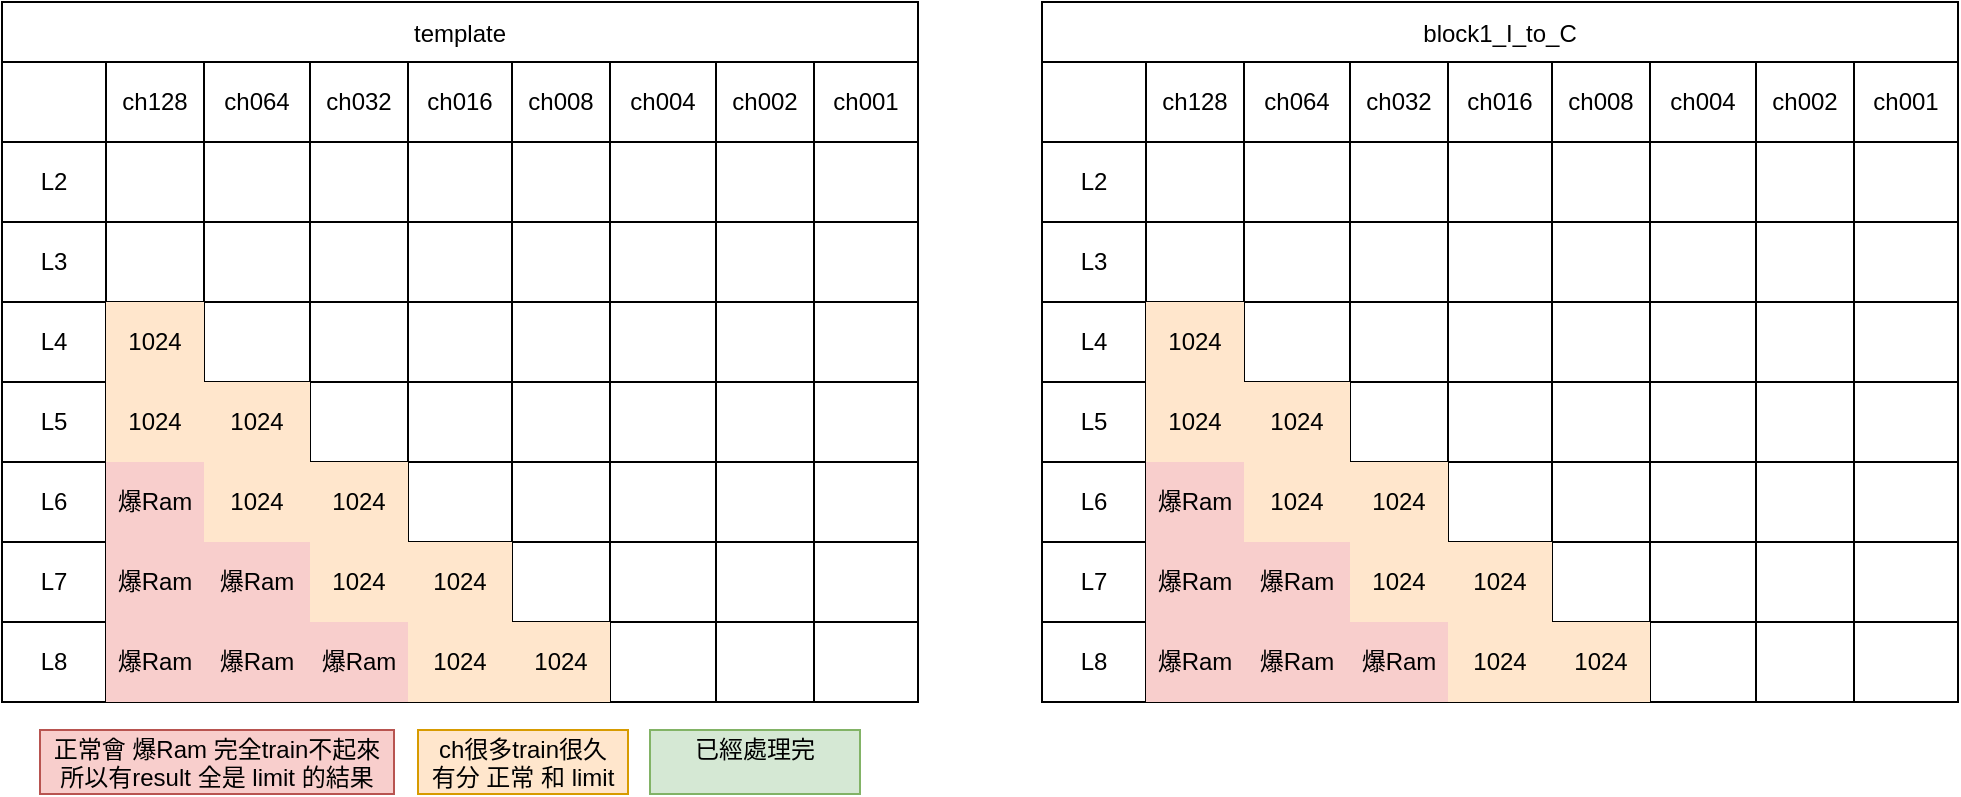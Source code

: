 <mxfile version="15.4.0" type="device"><diagram id="ttBpg_D0avTCSgQZl4tI" name="第1頁"><mxGraphModel dx="2385" dy="-515" grid="0" gridSize="10" guides="1" tooltips="1" connect="1" arrows="1" fold="1" page="0" pageScale="1" pageWidth="827" pageHeight="1169" math="0" shadow="0"><root><mxCell id="0"/><mxCell id="1" parent="0"/><mxCell id="OAovmVBBaamAYLVzAYCJ-203" value="template" style="swimlane;fontStyle=0;childLayout=stackLayout;horizontal=1;startSize=30;horizontalStack=0;resizeParent=1;resizeParentMax=0;resizeLast=0;collapsible=1;marginBottom=0;" parent="1" vertex="1"><mxGeometry x="-810" y="1406" width="458" height="350" as="geometry"/></mxCell><mxCell id="OAovmVBBaamAYLVzAYCJ-204" value="" style="shape=table;startSize=0;container=1;collapsible=0;childLayout=tableLayout;" parent="OAovmVBBaamAYLVzAYCJ-203" vertex="1"><mxGeometry y="30" width="458" height="320" as="geometry"/></mxCell><mxCell id="OAovmVBBaamAYLVzAYCJ-205" value="" style="shape=partialRectangle;collapsible=0;dropTarget=0;pointerEvents=0;fillColor=none;top=0;left=0;bottom=0;right=0;points=[[0,0.5],[1,0.5]];portConstraint=eastwest;" parent="OAovmVBBaamAYLVzAYCJ-204" vertex="1"><mxGeometry width="458" height="40" as="geometry"/></mxCell><mxCell id="OAovmVBBaamAYLVzAYCJ-206" value="" style="shape=partialRectangle;html=1;whiteSpace=wrap;connectable=0;overflow=hidden;fillColor=none;top=0;left=0;bottom=0;right=0;pointerEvents=1;" parent="OAovmVBBaamAYLVzAYCJ-205" vertex="1"><mxGeometry width="52" height="40" as="geometry"><mxRectangle width="52" height="40" as="alternateBounds"/></mxGeometry></mxCell><mxCell id="OAovmVBBaamAYLVzAYCJ-207" value="ch128" style="shape=partialRectangle;html=1;whiteSpace=wrap;connectable=0;overflow=hidden;fillColor=none;top=0;left=0;bottom=0;right=0;pointerEvents=1;" parent="OAovmVBBaamAYLVzAYCJ-205" vertex="1"><mxGeometry x="52" width="49" height="40" as="geometry"><mxRectangle width="49" height="40" as="alternateBounds"/></mxGeometry></mxCell><mxCell id="OAovmVBBaamAYLVzAYCJ-208" value="&lt;span&gt;ch064&lt;/span&gt;" style="shape=partialRectangle;html=1;whiteSpace=wrap;connectable=0;overflow=hidden;fillColor=none;top=0;left=0;bottom=0;right=0;pointerEvents=1;" parent="OAovmVBBaamAYLVzAYCJ-205" vertex="1"><mxGeometry x="101" width="53" height="40" as="geometry"><mxRectangle width="53" height="40" as="alternateBounds"/></mxGeometry></mxCell><mxCell id="OAovmVBBaamAYLVzAYCJ-209" value="ch032" style="shape=partialRectangle;html=1;whiteSpace=wrap;connectable=0;overflow=hidden;fillColor=none;top=0;left=0;bottom=0;right=0;pointerEvents=1;" parent="OAovmVBBaamAYLVzAYCJ-205" vertex="1"><mxGeometry x="154" width="49" height="40" as="geometry"><mxRectangle width="49" height="40" as="alternateBounds"/></mxGeometry></mxCell><mxCell id="OAovmVBBaamAYLVzAYCJ-210" value="&lt;span&gt;ch016&lt;/span&gt;" style="shape=partialRectangle;html=1;whiteSpace=wrap;connectable=0;overflow=hidden;fillColor=none;top=0;left=0;bottom=0;right=0;pointerEvents=1;" parent="OAovmVBBaamAYLVzAYCJ-205" vertex="1"><mxGeometry x="203" width="52" height="40" as="geometry"><mxRectangle width="52" height="40" as="alternateBounds"/></mxGeometry></mxCell><mxCell id="OAovmVBBaamAYLVzAYCJ-211" value="&lt;span&gt;ch008&lt;/span&gt;" style="shape=partialRectangle;html=1;whiteSpace=wrap;connectable=0;overflow=hidden;fillColor=none;top=0;left=0;bottom=0;right=0;pointerEvents=1;" parent="OAovmVBBaamAYLVzAYCJ-205" vertex="1"><mxGeometry x="255" width="49" height="40" as="geometry"><mxRectangle width="49" height="40" as="alternateBounds"/></mxGeometry></mxCell><mxCell id="OAovmVBBaamAYLVzAYCJ-212" value="&lt;span&gt;ch004&lt;/span&gt;" style="shape=partialRectangle;html=1;whiteSpace=wrap;connectable=0;overflow=hidden;fillColor=none;top=0;left=0;bottom=0;right=0;pointerEvents=1;" parent="OAovmVBBaamAYLVzAYCJ-205" vertex="1"><mxGeometry x="304" width="53" height="40" as="geometry"><mxRectangle width="53" height="40" as="alternateBounds"/></mxGeometry></mxCell><mxCell id="OAovmVBBaamAYLVzAYCJ-213" value="&lt;span&gt;ch002&lt;/span&gt;" style="shape=partialRectangle;html=1;whiteSpace=wrap;connectable=0;overflow=hidden;fillColor=none;top=0;left=0;bottom=0;right=0;pointerEvents=1;" parent="OAovmVBBaamAYLVzAYCJ-205" vertex="1"><mxGeometry x="357" width="49" height="40" as="geometry"><mxRectangle width="49" height="40" as="alternateBounds"/></mxGeometry></mxCell><mxCell id="OAovmVBBaamAYLVzAYCJ-214" value="&lt;span&gt;ch001&lt;/span&gt;" style="shape=partialRectangle;html=1;whiteSpace=wrap;connectable=0;overflow=hidden;fillColor=none;top=0;left=0;bottom=0;right=0;pointerEvents=1;" parent="OAovmVBBaamAYLVzAYCJ-205" vertex="1"><mxGeometry x="406" width="52" height="40" as="geometry"><mxRectangle width="52" height="40" as="alternateBounds"/></mxGeometry></mxCell><mxCell id="SGtg_2sEhVn08qvNn9ks-85" style="shape=partialRectangle;collapsible=0;dropTarget=0;pointerEvents=0;fillColor=none;top=0;left=0;bottom=0;right=0;points=[[0,0.5],[1,0.5]];portConstraint=eastwest;" vertex="1" parent="OAovmVBBaamAYLVzAYCJ-204"><mxGeometry y="40" width="458" height="40" as="geometry"/></mxCell><mxCell id="SGtg_2sEhVn08qvNn9ks-86" value="L2" style="shape=partialRectangle;html=1;whiteSpace=wrap;connectable=0;overflow=hidden;fillColor=none;top=0;left=0;bottom=0;right=0;pointerEvents=1;" vertex="1" parent="SGtg_2sEhVn08qvNn9ks-85"><mxGeometry width="52" height="40" as="geometry"><mxRectangle width="52" height="40" as="alternateBounds"/></mxGeometry></mxCell><mxCell id="SGtg_2sEhVn08qvNn9ks-87" style="shape=partialRectangle;html=1;whiteSpace=wrap;connectable=0;overflow=hidden;fillColor=none;top=0;left=0;bottom=0;right=0;pointerEvents=1;" vertex="1" parent="SGtg_2sEhVn08qvNn9ks-85"><mxGeometry x="52" width="49" height="40" as="geometry"><mxRectangle width="49" height="40" as="alternateBounds"/></mxGeometry></mxCell><mxCell id="SGtg_2sEhVn08qvNn9ks-88" style="shape=partialRectangle;html=1;whiteSpace=wrap;connectable=0;overflow=hidden;fillColor=none;top=0;left=0;bottom=0;right=0;pointerEvents=1;" vertex="1" parent="SGtg_2sEhVn08qvNn9ks-85"><mxGeometry x="101" width="53" height="40" as="geometry"><mxRectangle width="53" height="40" as="alternateBounds"/></mxGeometry></mxCell><mxCell id="SGtg_2sEhVn08qvNn9ks-89" style="shape=partialRectangle;html=1;whiteSpace=wrap;connectable=0;overflow=hidden;fillColor=none;top=0;left=0;bottom=0;right=0;pointerEvents=1;" vertex="1" parent="SGtg_2sEhVn08qvNn9ks-85"><mxGeometry x="154" width="49" height="40" as="geometry"><mxRectangle width="49" height="40" as="alternateBounds"/></mxGeometry></mxCell><mxCell id="SGtg_2sEhVn08qvNn9ks-90" style="shape=partialRectangle;html=1;whiteSpace=wrap;connectable=0;overflow=hidden;fillColor=none;top=0;left=0;bottom=0;right=0;pointerEvents=1;" vertex="1" parent="SGtg_2sEhVn08qvNn9ks-85"><mxGeometry x="203" width="52" height="40" as="geometry"><mxRectangle width="52" height="40" as="alternateBounds"/></mxGeometry></mxCell><mxCell id="SGtg_2sEhVn08qvNn9ks-91" style="shape=partialRectangle;html=1;whiteSpace=wrap;connectable=0;overflow=hidden;fillColor=none;top=0;left=0;bottom=0;right=0;pointerEvents=1;" vertex="1" parent="SGtg_2sEhVn08qvNn9ks-85"><mxGeometry x="255" width="49" height="40" as="geometry"><mxRectangle width="49" height="40" as="alternateBounds"/></mxGeometry></mxCell><mxCell id="SGtg_2sEhVn08qvNn9ks-92" style="shape=partialRectangle;html=1;whiteSpace=wrap;connectable=0;overflow=hidden;fillColor=none;top=0;left=0;bottom=0;right=0;pointerEvents=1;" vertex="1" parent="SGtg_2sEhVn08qvNn9ks-85"><mxGeometry x="304" width="53" height="40" as="geometry"><mxRectangle width="53" height="40" as="alternateBounds"/></mxGeometry></mxCell><mxCell id="SGtg_2sEhVn08qvNn9ks-93" style="shape=partialRectangle;html=1;whiteSpace=wrap;connectable=0;overflow=hidden;fillColor=none;top=0;left=0;bottom=0;right=0;pointerEvents=1;" vertex="1" parent="SGtg_2sEhVn08qvNn9ks-85"><mxGeometry x="357" width="49" height="40" as="geometry"><mxRectangle width="49" height="40" as="alternateBounds"/></mxGeometry></mxCell><mxCell id="SGtg_2sEhVn08qvNn9ks-94" style="shape=partialRectangle;html=1;whiteSpace=wrap;connectable=0;overflow=hidden;fillColor=none;top=0;left=0;bottom=0;right=0;pointerEvents=1;" vertex="1" parent="SGtg_2sEhVn08qvNn9ks-85"><mxGeometry x="406" width="52" height="40" as="geometry"><mxRectangle width="52" height="40" as="alternateBounds"/></mxGeometry></mxCell><mxCell id="OAovmVBBaamAYLVzAYCJ-215" value="" style="shape=partialRectangle;collapsible=0;dropTarget=0;pointerEvents=0;fillColor=none;top=0;left=0;bottom=0;right=0;points=[[0,0.5],[1,0.5]];portConstraint=eastwest;" parent="OAovmVBBaamAYLVzAYCJ-204" vertex="1"><mxGeometry y="80" width="458" height="40" as="geometry"/></mxCell><mxCell id="OAovmVBBaamAYLVzAYCJ-216" value="&lt;span style=&quot;background-color: rgb(255 , 255 , 255)&quot;&gt;L3&lt;/span&gt;" style="shape=partialRectangle;html=1;whiteSpace=wrap;connectable=0;overflow=hidden;fillColor=none;top=0;left=0;bottom=0;right=0;pointerEvents=1;" parent="OAovmVBBaamAYLVzAYCJ-215" vertex="1"><mxGeometry width="52" height="40" as="geometry"><mxRectangle width="52" height="40" as="alternateBounds"/></mxGeometry></mxCell><mxCell id="OAovmVBBaamAYLVzAYCJ-217" value="" style="shape=partialRectangle;html=1;whiteSpace=wrap;connectable=0;overflow=hidden;fillColor=none;top=0;left=0;bottom=0;right=0;pointerEvents=1;" parent="OAovmVBBaamAYLVzAYCJ-215" vertex="1"><mxGeometry x="52" width="49" height="40" as="geometry"><mxRectangle width="49" height="40" as="alternateBounds"/></mxGeometry></mxCell><mxCell id="OAovmVBBaamAYLVzAYCJ-218" value="" style="shape=partialRectangle;html=1;whiteSpace=wrap;connectable=0;overflow=hidden;fillColor=none;top=0;left=0;bottom=0;right=0;pointerEvents=1;" parent="OAovmVBBaamAYLVzAYCJ-215" vertex="1"><mxGeometry x="101" width="53" height="40" as="geometry"><mxRectangle width="53" height="40" as="alternateBounds"/></mxGeometry></mxCell><mxCell id="OAovmVBBaamAYLVzAYCJ-219" value="" style="shape=partialRectangle;html=1;whiteSpace=wrap;connectable=0;overflow=hidden;fillColor=none;top=0;left=0;bottom=0;right=0;pointerEvents=1;" parent="OAovmVBBaamAYLVzAYCJ-215" vertex="1"><mxGeometry x="154" width="49" height="40" as="geometry"><mxRectangle width="49" height="40" as="alternateBounds"/></mxGeometry></mxCell><mxCell id="OAovmVBBaamAYLVzAYCJ-220" value="" style="shape=partialRectangle;html=1;whiteSpace=wrap;connectable=0;overflow=hidden;fillColor=none;top=0;left=0;bottom=0;right=0;pointerEvents=1;" parent="OAovmVBBaamAYLVzAYCJ-215" vertex="1"><mxGeometry x="203" width="52" height="40" as="geometry"><mxRectangle width="52" height="40" as="alternateBounds"/></mxGeometry></mxCell><mxCell id="OAovmVBBaamAYLVzAYCJ-221" value="" style="shape=partialRectangle;html=1;whiteSpace=wrap;connectable=0;overflow=hidden;fillColor=none;top=0;left=0;bottom=0;right=0;pointerEvents=1;" parent="OAovmVBBaamAYLVzAYCJ-215" vertex="1"><mxGeometry x="255" width="49" height="40" as="geometry"><mxRectangle width="49" height="40" as="alternateBounds"/></mxGeometry></mxCell><mxCell id="OAovmVBBaamAYLVzAYCJ-222" value="" style="shape=partialRectangle;html=1;whiteSpace=wrap;connectable=0;overflow=hidden;fillColor=none;top=0;left=0;bottom=0;right=0;pointerEvents=1;" parent="OAovmVBBaamAYLVzAYCJ-215" vertex="1"><mxGeometry x="304" width="53" height="40" as="geometry"><mxRectangle width="53" height="40" as="alternateBounds"/></mxGeometry></mxCell><mxCell id="OAovmVBBaamAYLVzAYCJ-223" value="" style="shape=partialRectangle;html=1;whiteSpace=wrap;connectable=0;overflow=hidden;fillColor=none;top=0;left=0;bottom=0;right=0;pointerEvents=1;" parent="OAovmVBBaamAYLVzAYCJ-215" vertex="1"><mxGeometry x="357" width="49" height="40" as="geometry"><mxRectangle width="49" height="40" as="alternateBounds"/></mxGeometry></mxCell><mxCell id="OAovmVBBaamAYLVzAYCJ-224" value="" style="shape=partialRectangle;html=1;whiteSpace=wrap;connectable=0;overflow=hidden;fillColor=none;top=0;left=0;bottom=0;right=0;pointerEvents=1;" parent="OAovmVBBaamAYLVzAYCJ-215" vertex="1"><mxGeometry x="406" width="52" height="40" as="geometry"><mxRectangle width="52" height="40" as="alternateBounds"/></mxGeometry></mxCell><mxCell id="OAovmVBBaamAYLVzAYCJ-225" value="" style="shape=partialRectangle;collapsible=0;dropTarget=0;pointerEvents=0;fillColor=none;top=0;left=0;bottom=0;right=0;points=[[0,0.5],[1,0.5]];portConstraint=eastwest;" parent="OAovmVBBaamAYLVzAYCJ-204" vertex="1"><mxGeometry y="120" width="458" height="40" as="geometry"/></mxCell><mxCell id="OAovmVBBaamAYLVzAYCJ-226" value="&lt;span style=&quot;background-color: rgb(255 , 255 , 255)&quot;&gt;L4&lt;/span&gt;" style="shape=partialRectangle;html=1;whiteSpace=wrap;connectable=0;overflow=hidden;fillColor=none;top=0;left=0;bottom=0;right=0;pointerEvents=1;" parent="OAovmVBBaamAYLVzAYCJ-225" vertex="1"><mxGeometry width="52" height="40" as="geometry"><mxRectangle width="52" height="40" as="alternateBounds"/></mxGeometry></mxCell><mxCell id="OAovmVBBaamAYLVzAYCJ-227" value="&lt;span&gt;1024&lt;/span&gt;" style="shape=partialRectangle;html=1;whiteSpace=wrap;connectable=0;overflow=hidden;fillColor=#ffe6cc;top=0;left=0;bottom=0;right=0;pointerEvents=1;strokeColor=#d79b00;" parent="OAovmVBBaamAYLVzAYCJ-225" vertex="1"><mxGeometry x="52" width="49" height="40" as="geometry"><mxRectangle width="49" height="40" as="alternateBounds"/></mxGeometry></mxCell><mxCell id="OAovmVBBaamAYLVzAYCJ-228" value="" style="shape=partialRectangle;html=1;whiteSpace=wrap;connectable=0;overflow=hidden;top=0;left=0;bottom=0;right=0;pointerEvents=1;fillColor=none;" parent="OAovmVBBaamAYLVzAYCJ-225" vertex="1"><mxGeometry x="101" width="53" height="40" as="geometry"><mxRectangle width="53" height="40" as="alternateBounds"/></mxGeometry></mxCell><mxCell id="OAovmVBBaamAYLVzAYCJ-229" value="" style="shape=partialRectangle;html=1;whiteSpace=wrap;connectable=0;overflow=hidden;fillColor=none;top=0;left=0;bottom=0;right=0;pointerEvents=1;" parent="OAovmVBBaamAYLVzAYCJ-225" vertex="1"><mxGeometry x="154" width="49" height="40" as="geometry"><mxRectangle width="49" height="40" as="alternateBounds"/></mxGeometry></mxCell><mxCell id="OAovmVBBaamAYLVzAYCJ-230" value="" style="shape=partialRectangle;html=1;whiteSpace=wrap;connectable=0;overflow=hidden;fillColor=none;top=0;left=0;bottom=0;right=0;pointerEvents=1;" parent="OAovmVBBaamAYLVzAYCJ-225" vertex="1"><mxGeometry x="203" width="52" height="40" as="geometry"><mxRectangle width="52" height="40" as="alternateBounds"/></mxGeometry></mxCell><mxCell id="OAovmVBBaamAYLVzAYCJ-231" value="" style="shape=partialRectangle;html=1;whiteSpace=wrap;connectable=0;overflow=hidden;fillColor=none;top=0;left=0;bottom=0;right=0;pointerEvents=1;" parent="OAovmVBBaamAYLVzAYCJ-225" vertex="1"><mxGeometry x="255" width="49" height="40" as="geometry"><mxRectangle width="49" height="40" as="alternateBounds"/></mxGeometry></mxCell><mxCell id="OAovmVBBaamAYLVzAYCJ-232" value="" style="shape=partialRectangle;html=1;whiteSpace=wrap;connectable=0;overflow=hidden;fillColor=none;top=0;left=0;bottom=0;right=0;pointerEvents=1;" parent="OAovmVBBaamAYLVzAYCJ-225" vertex="1"><mxGeometry x="304" width="53" height="40" as="geometry"><mxRectangle width="53" height="40" as="alternateBounds"/></mxGeometry></mxCell><mxCell id="OAovmVBBaamAYLVzAYCJ-233" value="" style="shape=partialRectangle;html=1;whiteSpace=wrap;connectable=0;overflow=hidden;fillColor=none;top=0;left=0;bottom=0;right=0;pointerEvents=1;" parent="OAovmVBBaamAYLVzAYCJ-225" vertex="1"><mxGeometry x="357" width="49" height="40" as="geometry"><mxRectangle width="49" height="40" as="alternateBounds"/></mxGeometry></mxCell><mxCell id="OAovmVBBaamAYLVzAYCJ-234" value="" style="shape=partialRectangle;html=1;whiteSpace=wrap;connectable=0;overflow=hidden;fillColor=none;top=0;left=0;bottom=0;right=0;pointerEvents=1;" parent="OAovmVBBaamAYLVzAYCJ-225" vertex="1"><mxGeometry x="406" width="52" height="40" as="geometry"><mxRectangle width="52" height="40" as="alternateBounds"/></mxGeometry></mxCell><mxCell id="OAovmVBBaamAYLVzAYCJ-235" value="" style="shape=partialRectangle;collapsible=0;dropTarget=0;pointerEvents=0;fillColor=none;top=0;left=0;bottom=0;right=0;points=[[0,0.5],[1,0.5]];portConstraint=eastwest;" parent="OAovmVBBaamAYLVzAYCJ-204" vertex="1"><mxGeometry y="160" width="458" height="40" as="geometry"/></mxCell><mxCell id="OAovmVBBaamAYLVzAYCJ-236" value="&lt;span style=&quot;background-color: rgb(255 , 255 , 255)&quot;&gt;L5&lt;/span&gt;" style="shape=partialRectangle;html=1;whiteSpace=wrap;connectable=0;overflow=hidden;fillColor=none;top=0;left=0;bottom=0;right=0;pointerEvents=1;" parent="OAovmVBBaamAYLVzAYCJ-235" vertex="1"><mxGeometry width="52" height="40" as="geometry"><mxRectangle width="52" height="40" as="alternateBounds"/></mxGeometry></mxCell><mxCell id="OAovmVBBaamAYLVzAYCJ-237" value="&lt;span&gt;1024&lt;/span&gt;" style="shape=partialRectangle;html=1;whiteSpace=wrap;connectable=0;overflow=hidden;fillColor=#ffe6cc;top=0;left=0;bottom=0;right=0;pointerEvents=1;strokeColor=#d79b00;" parent="OAovmVBBaamAYLVzAYCJ-235" vertex="1"><mxGeometry x="52" width="49" height="40" as="geometry"><mxRectangle width="49" height="40" as="alternateBounds"/></mxGeometry></mxCell><mxCell id="OAovmVBBaamAYLVzAYCJ-238" value="&lt;span&gt;1024&lt;/span&gt;" style="shape=partialRectangle;html=1;whiteSpace=wrap;connectable=0;overflow=hidden;fillColor=#ffe6cc;top=0;left=0;bottom=0;right=0;pointerEvents=1;strokeColor=#d79b00;" parent="OAovmVBBaamAYLVzAYCJ-235" vertex="1"><mxGeometry x="101" width="53" height="40" as="geometry"><mxRectangle width="53" height="40" as="alternateBounds"/></mxGeometry></mxCell><mxCell id="OAovmVBBaamAYLVzAYCJ-239" value="" style="shape=partialRectangle;html=1;whiteSpace=wrap;connectable=0;overflow=hidden;top=0;left=0;bottom=0;right=0;pointerEvents=1;fillColor=none;" parent="OAovmVBBaamAYLVzAYCJ-235" vertex="1"><mxGeometry x="154" width="49" height="40" as="geometry"><mxRectangle width="49" height="40" as="alternateBounds"/></mxGeometry></mxCell><mxCell id="OAovmVBBaamAYLVzAYCJ-240" value="" style="shape=partialRectangle;html=1;whiteSpace=wrap;connectable=0;overflow=hidden;fillColor=none;top=0;left=0;bottom=0;right=0;pointerEvents=1;" parent="OAovmVBBaamAYLVzAYCJ-235" vertex="1"><mxGeometry x="203" width="52" height="40" as="geometry"><mxRectangle width="52" height="40" as="alternateBounds"/></mxGeometry></mxCell><mxCell id="OAovmVBBaamAYLVzAYCJ-241" value="" style="shape=partialRectangle;html=1;whiteSpace=wrap;connectable=0;overflow=hidden;fillColor=none;top=0;left=0;bottom=0;right=0;pointerEvents=1;" parent="OAovmVBBaamAYLVzAYCJ-235" vertex="1"><mxGeometry x="255" width="49" height="40" as="geometry"><mxRectangle width="49" height="40" as="alternateBounds"/></mxGeometry></mxCell><mxCell id="OAovmVBBaamAYLVzAYCJ-242" value="" style="shape=partialRectangle;html=1;whiteSpace=wrap;connectable=0;overflow=hidden;fillColor=none;top=0;left=0;bottom=0;right=0;pointerEvents=1;" parent="OAovmVBBaamAYLVzAYCJ-235" vertex="1"><mxGeometry x="304" width="53" height="40" as="geometry"><mxRectangle width="53" height="40" as="alternateBounds"/></mxGeometry></mxCell><mxCell id="OAovmVBBaamAYLVzAYCJ-243" value="" style="shape=partialRectangle;html=1;whiteSpace=wrap;connectable=0;overflow=hidden;fillColor=none;top=0;left=0;bottom=0;right=0;pointerEvents=1;" parent="OAovmVBBaamAYLVzAYCJ-235" vertex="1"><mxGeometry x="357" width="49" height="40" as="geometry"><mxRectangle width="49" height="40" as="alternateBounds"/></mxGeometry></mxCell><mxCell id="OAovmVBBaamAYLVzAYCJ-244" value="" style="shape=partialRectangle;html=1;whiteSpace=wrap;connectable=0;overflow=hidden;fillColor=none;top=0;left=0;bottom=0;right=0;pointerEvents=1;" parent="OAovmVBBaamAYLVzAYCJ-235" vertex="1"><mxGeometry x="406" width="52" height="40" as="geometry"><mxRectangle width="52" height="40" as="alternateBounds"/></mxGeometry></mxCell><mxCell id="OAovmVBBaamAYLVzAYCJ-245" value="" style="shape=partialRectangle;collapsible=0;dropTarget=0;pointerEvents=0;fillColor=none;top=0;left=0;bottom=0;right=0;points=[[0,0.5],[1,0.5]];portConstraint=eastwest;" parent="OAovmVBBaamAYLVzAYCJ-204" vertex="1"><mxGeometry y="200" width="458" height="40" as="geometry"/></mxCell><mxCell id="OAovmVBBaamAYLVzAYCJ-246" value="&lt;span style=&quot;background-color: rgb(255 , 255 , 255)&quot;&gt;L6&lt;/span&gt;" style="shape=partialRectangle;html=1;whiteSpace=wrap;connectable=0;overflow=hidden;fillColor=none;top=0;left=0;bottom=0;right=0;pointerEvents=1;" parent="OAovmVBBaamAYLVzAYCJ-245" vertex="1"><mxGeometry width="52" height="40" as="geometry"><mxRectangle width="52" height="40" as="alternateBounds"/></mxGeometry></mxCell><mxCell id="OAovmVBBaamAYLVzAYCJ-247" value="&lt;span&gt;爆Ram&lt;/span&gt;" style="shape=partialRectangle;html=1;whiteSpace=wrap;connectable=0;overflow=hidden;fillColor=#f8cecc;top=0;left=0;bottom=0;right=0;pointerEvents=1;strokeColor=#b85450;" parent="OAovmVBBaamAYLVzAYCJ-245" vertex="1"><mxGeometry x="52" width="49" height="40" as="geometry"><mxRectangle width="49" height="40" as="alternateBounds"/></mxGeometry></mxCell><mxCell id="OAovmVBBaamAYLVzAYCJ-248" value="&lt;span&gt;1024&lt;/span&gt;" style="shape=partialRectangle;html=1;whiteSpace=wrap;connectable=0;overflow=hidden;fillColor=#ffe6cc;top=0;left=0;bottom=0;right=0;pointerEvents=1;strokeColor=#d79b00;" parent="OAovmVBBaamAYLVzAYCJ-245" vertex="1"><mxGeometry x="101" width="53" height="40" as="geometry"><mxRectangle width="53" height="40" as="alternateBounds"/></mxGeometry></mxCell><mxCell id="OAovmVBBaamAYLVzAYCJ-249" value="&lt;span&gt;1024&lt;/span&gt;" style="shape=partialRectangle;html=1;whiteSpace=wrap;connectable=0;overflow=hidden;fillColor=#ffe6cc;top=0;left=0;bottom=0;right=0;pointerEvents=1;strokeColor=#d79b00;" parent="OAovmVBBaamAYLVzAYCJ-245" vertex="1"><mxGeometry x="154" width="49" height="40" as="geometry"><mxRectangle width="49" height="40" as="alternateBounds"/></mxGeometry></mxCell><mxCell id="OAovmVBBaamAYLVzAYCJ-250" value="" style="shape=partialRectangle;html=1;whiteSpace=wrap;connectable=0;overflow=hidden;top=0;left=0;bottom=0;right=0;pointerEvents=1;fillColor=none;" parent="OAovmVBBaamAYLVzAYCJ-245" vertex="1"><mxGeometry x="203" width="52" height="40" as="geometry"><mxRectangle width="52" height="40" as="alternateBounds"/></mxGeometry></mxCell><mxCell id="OAovmVBBaamAYLVzAYCJ-251" value="" style="shape=partialRectangle;html=1;whiteSpace=wrap;connectable=0;overflow=hidden;fillColor=none;top=0;left=0;bottom=0;right=0;pointerEvents=1;" parent="OAovmVBBaamAYLVzAYCJ-245" vertex="1"><mxGeometry x="255" width="49" height="40" as="geometry"><mxRectangle width="49" height="40" as="alternateBounds"/></mxGeometry></mxCell><mxCell id="OAovmVBBaamAYLVzAYCJ-252" value="" style="shape=partialRectangle;html=1;whiteSpace=wrap;connectable=0;overflow=hidden;fillColor=none;top=0;left=0;bottom=0;right=0;pointerEvents=1;" parent="OAovmVBBaamAYLVzAYCJ-245" vertex="1"><mxGeometry x="304" width="53" height="40" as="geometry"><mxRectangle width="53" height="40" as="alternateBounds"/></mxGeometry></mxCell><mxCell id="OAovmVBBaamAYLVzAYCJ-253" value="" style="shape=partialRectangle;html=1;whiteSpace=wrap;connectable=0;overflow=hidden;fillColor=none;top=0;left=0;bottom=0;right=0;pointerEvents=1;" parent="OAovmVBBaamAYLVzAYCJ-245" vertex="1"><mxGeometry x="357" width="49" height="40" as="geometry"><mxRectangle width="49" height="40" as="alternateBounds"/></mxGeometry></mxCell><mxCell id="OAovmVBBaamAYLVzAYCJ-254" value="" style="shape=partialRectangle;html=1;whiteSpace=wrap;connectable=0;overflow=hidden;fillColor=none;top=0;left=0;bottom=0;right=0;pointerEvents=1;" parent="OAovmVBBaamAYLVzAYCJ-245" vertex="1"><mxGeometry x="406" width="52" height="40" as="geometry"><mxRectangle width="52" height="40" as="alternateBounds"/></mxGeometry></mxCell><mxCell id="OAovmVBBaamAYLVzAYCJ-255" value="" style="shape=partialRectangle;collapsible=0;dropTarget=0;pointerEvents=0;fillColor=none;top=0;left=0;bottom=0;right=0;points=[[0,0.5],[1,0.5]];portConstraint=eastwest;" parent="OAovmVBBaamAYLVzAYCJ-204" vertex="1"><mxGeometry y="240" width="458" height="40" as="geometry"/></mxCell><mxCell id="OAovmVBBaamAYLVzAYCJ-256" value="&lt;span style=&quot;background-color: rgb(255 , 255 , 255)&quot;&gt;L7&lt;/span&gt;" style="shape=partialRectangle;html=1;whiteSpace=wrap;connectable=0;overflow=hidden;fillColor=none;top=0;left=0;bottom=0;right=0;pointerEvents=1;" parent="OAovmVBBaamAYLVzAYCJ-255" vertex="1"><mxGeometry width="52" height="40" as="geometry"><mxRectangle width="52" height="40" as="alternateBounds"/></mxGeometry></mxCell><mxCell id="OAovmVBBaamAYLVzAYCJ-257" value="&lt;span&gt;爆Ram&lt;/span&gt;" style="shape=partialRectangle;html=1;whiteSpace=wrap;connectable=0;overflow=hidden;fillColor=#f8cecc;top=0;left=0;bottom=0;right=0;pointerEvents=1;strokeColor=#b85450;" parent="OAovmVBBaamAYLVzAYCJ-255" vertex="1"><mxGeometry x="52" width="49" height="40" as="geometry"><mxRectangle width="49" height="40" as="alternateBounds"/></mxGeometry></mxCell><mxCell id="OAovmVBBaamAYLVzAYCJ-258" value="&lt;span&gt;爆Ram&lt;/span&gt;" style="shape=partialRectangle;html=1;whiteSpace=wrap;connectable=0;overflow=hidden;fillColor=#f8cecc;top=0;left=0;bottom=0;right=0;pointerEvents=1;strokeColor=#b85450;" parent="OAovmVBBaamAYLVzAYCJ-255" vertex="1"><mxGeometry x="101" width="53" height="40" as="geometry"><mxRectangle width="53" height="40" as="alternateBounds"/></mxGeometry></mxCell><mxCell id="OAovmVBBaamAYLVzAYCJ-259" value="&lt;span&gt;1024&lt;/span&gt;" style="shape=partialRectangle;html=1;whiteSpace=wrap;connectable=0;overflow=hidden;fillColor=#ffe6cc;top=0;left=0;bottom=0;right=0;pointerEvents=1;strokeColor=#d79b00;" parent="OAovmVBBaamAYLVzAYCJ-255" vertex="1"><mxGeometry x="154" width="49" height="40" as="geometry"><mxRectangle width="49" height="40" as="alternateBounds"/></mxGeometry></mxCell><mxCell id="OAovmVBBaamAYLVzAYCJ-260" value="&lt;span&gt;1024&lt;/span&gt;" style="shape=partialRectangle;html=1;whiteSpace=wrap;connectable=0;overflow=hidden;fillColor=#ffe6cc;top=0;left=0;bottom=0;right=0;pointerEvents=1;strokeColor=#d79b00;" parent="OAovmVBBaamAYLVzAYCJ-255" vertex="1"><mxGeometry x="203" width="52" height="40" as="geometry"><mxRectangle width="52" height="40" as="alternateBounds"/></mxGeometry></mxCell><mxCell id="OAovmVBBaamAYLVzAYCJ-261" value="" style="shape=partialRectangle;html=1;whiteSpace=wrap;connectable=0;overflow=hidden;top=0;left=0;bottom=0;right=0;pointerEvents=1;strokeColor=default;fillColor=none;" parent="OAovmVBBaamAYLVzAYCJ-255" vertex="1"><mxGeometry x="255" width="49" height="40" as="geometry"><mxRectangle width="49" height="40" as="alternateBounds"/></mxGeometry></mxCell><mxCell id="OAovmVBBaamAYLVzAYCJ-262" value="" style="shape=partialRectangle;html=1;whiteSpace=wrap;connectable=0;overflow=hidden;fillColor=none;top=0;left=0;bottom=0;right=0;pointerEvents=1;" parent="OAovmVBBaamAYLVzAYCJ-255" vertex="1"><mxGeometry x="304" width="53" height="40" as="geometry"><mxRectangle width="53" height="40" as="alternateBounds"/></mxGeometry></mxCell><mxCell id="OAovmVBBaamAYLVzAYCJ-263" value="" style="shape=partialRectangle;html=1;whiteSpace=wrap;connectable=0;overflow=hidden;fillColor=none;top=0;left=0;bottom=0;right=0;pointerEvents=1;" parent="OAovmVBBaamAYLVzAYCJ-255" vertex="1"><mxGeometry x="357" width="49" height="40" as="geometry"><mxRectangle width="49" height="40" as="alternateBounds"/></mxGeometry></mxCell><mxCell id="OAovmVBBaamAYLVzAYCJ-264" value="" style="shape=partialRectangle;html=1;whiteSpace=wrap;connectable=0;overflow=hidden;fillColor=none;top=0;left=0;bottom=0;right=0;pointerEvents=1;" parent="OAovmVBBaamAYLVzAYCJ-255" vertex="1"><mxGeometry x="406" width="52" height="40" as="geometry"><mxRectangle width="52" height="40" as="alternateBounds"/></mxGeometry></mxCell><mxCell id="OAovmVBBaamAYLVzAYCJ-265" style="shape=partialRectangle;collapsible=0;dropTarget=0;pointerEvents=0;fillColor=none;top=0;left=0;bottom=0;right=0;points=[[0,0.5],[1,0.5]];portConstraint=eastwest;" parent="OAovmVBBaamAYLVzAYCJ-204" vertex="1"><mxGeometry y="280" width="458" height="40" as="geometry"/></mxCell><mxCell id="OAovmVBBaamAYLVzAYCJ-266" value="&lt;span style=&quot;background-color: rgb(255 , 255 , 255)&quot;&gt;L8&lt;/span&gt;" style="shape=partialRectangle;html=1;whiteSpace=wrap;connectable=0;overflow=hidden;fillColor=none;top=0;left=0;bottom=0;right=0;pointerEvents=1;" parent="OAovmVBBaamAYLVzAYCJ-265" vertex="1"><mxGeometry width="52" height="40" as="geometry"><mxRectangle width="52" height="40" as="alternateBounds"/></mxGeometry></mxCell><mxCell id="OAovmVBBaamAYLVzAYCJ-267" value="爆Ram" style="shape=partialRectangle;html=1;whiteSpace=wrap;connectable=0;overflow=hidden;fillColor=#f8cecc;top=0;left=0;bottom=0;right=0;pointerEvents=1;strokeColor=#b85450;" parent="OAovmVBBaamAYLVzAYCJ-265" vertex="1"><mxGeometry x="52" width="49" height="40" as="geometry"><mxRectangle width="49" height="40" as="alternateBounds"/></mxGeometry></mxCell><mxCell id="OAovmVBBaamAYLVzAYCJ-268" value="&lt;span&gt;爆Ram&lt;/span&gt;" style="shape=partialRectangle;html=1;whiteSpace=wrap;connectable=0;overflow=hidden;fillColor=#f8cecc;top=0;left=0;bottom=0;right=0;pointerEvents=1;strokeColor=#b85450;" parent="OAovmVBBaamAYLVzAYCJ-265" vertex="1"><mxGeometry x="101" width="53" height="40" as="geometry"><mxRectangle width="53" height="40" as="alternateBounds"/></mxGeometry></mxCell><mxCell id="OAovmVBBaamAYLVzAYCJ-269" value="&lt;span&gt;爆Ram&lt;/span&gt;" style="shape=partialRectangle;html=1;whiteSpace=wrap;connectable=0;overflow=hidden;fillColor=#f8cecc;top=0;left=0;bottom=0;right=0;pointerEvents=1;strokeColor=#b85450;" parent="OAovmVBBaamAYLVzAYCJ-265" vertex="1"><mxGeometry x="154" width="49" height="40" as="geometry"><mxRectangle width="49" height="40" as="alternateBounds"/></mxGeometry></mxCell><mxCell id="OAovmVBBaamAYLVzAYCJ-270" value="1024" style="shape=partialRectangle;html=1;whiteSpace=wrap;connectable=0;overflow=hidden;fillColor=#ffe6cc;top=0;left=0;bottom=0;right=0;pointerEvents=1;strokeColor=#d79b00;" parent="OAovmVBBaamAYLVzAYCJ-265" vertex="1"><mxGeometry x="203" width="52" height="40" as="geometry"><mxRectangle width="52" height="40" as="alternateBounds"/></mxGeometry></mxCell><mxCell id="OAovmVBBaamAYLVzAYCJ-271" value="&lt;span&gt;1024&lt;/span&gt;" style="shape=partialRectangle;html=1;whiteSpace=wrap;connectable=0;overflow=hidden;top=0;left=0;bottom=0;right=0;pointerEvents=1;strokeColor=#d79b00;fillColor=#ffe6cc;" parent="OAovmVBBaamAYLVzAYCJ-265" vertex="1"><mxGeometry x="255" width="49" height="40" as="geometry"><mxRectangle width="49" height="40" as="alternateBounds"/></mxGeometry></mxCell><mxCell id="OAovmVBBaamAYLVzAYCJ-272" style="shape=partialRectangle;html=1;whiteSpace=wrap;connectable=0;overflow=hidden;fillColor=none;top=0;left=0;bottom=0;right=0;pointerEvents=1;" parent="OAovmVBBaamAYLVzAYCJ-265" vertex="1"><mxGeometry x="304" width="53" height="40" as="geometry"><mxRectangle width="53" height="40" as="alternateBounds"/></mxGeometry></mxCell><mxCell id="OAovmVBBaamAYLVzAYCJ-273" style="shape=partialRectangle;html=1;whiteSpace=wrap;connectable=0;overflow=hidden;fillColor=none;top=0;left=0;bottom=0;right=0;pointerEvents=1;" parent="OAovmVBBaamAYLVzAYCJ-265" vertex="1"><mxGeometry x="357" width="49" height="40" as="geometry"><mxRectangle width="49" height="40" as="alternateBounds"/></mxGeometry></mxCell><mxCell id="OAovmVBBaamAYLVzAYCJ-274" style="shape=partialRectangle;html=1;whiteSpace=wrap;connectable=0;overflow=hidden;fillColor=none;top=0;left=0;bottom=0;right=0;pointerEvents=1;" parent="OAovmVBBaamAYLVzAYCJ-265" vertex="1"><mxGeometry x="406" width="52" height="40" as="geometry"><mxRectangle width="52" height="40" as="alternateBounds"/></mxGeometry></mxCell><mxCell id="OAovmVBBaamAYLVzAYCJ-366" value="正常會 爆Ram 完全train不起來&lt;br&gt;所以有result 全是 limit 的結果" style="rounded=0;whiteSpace=wrap;html=1;verticalAlign=top;spacingBottom=0;spacingTop=-4;spacing=2;fillColor=#f8cecc;strokeColor=#b85450;" parent="1" vertex="1"><mxGeometry x="-791" y="1770" width="177" height="32" as="geometry"/></mxCell><mxCell id="OAovmVBBaamAYLVzAYCJ-367" value="ch很多train很久&lt;br&gt;有分 正常 和 limit" style="rounded=0;whiteSpace=wrap;html=1;verticalAlign=top;spacingBottom=0;spacingTop=-4;spacing=2;fillColor=#ffe6cc;strokeColor=#d79b00;" parent="1" vertex="1"><mxGeometry x="-602" y="1770" width="105" height="32" as="geometry"/></mxCell><mxCell id="SGtg_2sEhVn08qvNn9ks-2" value="已經處理完" style="rounded=0;whiteSpace=wrap;html=1;verticalAlign=top;spacingBottom=0;spacingTop=-4;spacing=2;fillColor=#d5e8d4;strokeColor=#82b366;" vertex="1" parent="1"><mxGeometry x="-486" y="1770" width="105" height="32" as="geometry"/></mxCell><mxCell id="SGtg_2sEhVn08qvNn9ks-3" value="block1_I_to_C" style="swimlane;fontStyle=0;childLayout=stackLayout;horizontal=1;startSize=30;horizontalStack=0;resizeParent=1;resizeParentMax=0;resizeLast=0;collapsible=1;marginBottom=0;" vertex="1" parent="1"><mxGeometry x="-290" y="1406" width="458" height="350" as="geometry"/></mxCell><mxCell id="SGtg_2sEhVn08qvNn9ks-4" value="" style="shape=table;startSize=0;container=1;collapsible=0;childLayout=tableLayout;" vertex="1" parent="SGtg_2sEhVn08qvNn9ks-3"><mxGeometry y="30" width="458" height="320" as="geometry"/></mxCell><mxCell id="SGtg_2sEhVn08qvNn9ks-5" value="" style="shape=partialRectangle;collapsible=0;dropTarget=0;pointerEvents=0;fillColor=none;top=0;left=0;bottom=0;right=0;points=[[0,0.5],[1,0.5]];portConstraint=eastwest;" vertex="1" parent="SGtg_2sEhVn08qvNn9ks-4"><mxGeometry width="458" height="40" as="geometry"/></mxCell><mxCell id="SGtg_2sEhVn08qvNn9ks-6" value="" style="shape=partialRectangle;html=1;whiteSpace=wrap;connectable=0;overflow=hidden;fillColor=none;top=0;left=0;bottom=0;right=0;pointerEvents=1;" vertex="1" parent="SGtg_2sEhVn08qvNn9ks-5"><mxGeometry width="52" height="40" as="geometry"><mxRectangle width="52" height="40" as="alternateBounds"/></mxGeometry></mxCell><mxCell id="SGtg_2sEhVn08qvNn9ks-7" value="ch128" style="shape=partialRectangle;html=1;whiteSpace=wrap;connectable=0;overflow=hidden;fillColor=none;top=0;left=0;bottom=0;right=0;pointerEvents=1;" vertex="1" parent="SGtg_2sEhVn08qvNn9ks-5"><mxGeometry x="52" width="49" height="40" as="geometry"><mxRectangle width="49" height="40" as="alternateBounds"/></mxGeometry></mxCell><mxCell id="SGtg_2sEhVn08qvNn9ks-8" value="&lt;span&gt;ch064&lt;/span&gt;" style="shape=partialRectangle;html=1;whiteSpace=wrap;connectable=0;overflow=hidden;fillColor=none;top=0;left=0;bottom=0;right=0;pointerEvents=1;" vertex="1" parent="SGtg_2sEhVn08qvNn9ks-5"><mxGeometry x="101" width="53" height="40" as="geometry"><mxRectangle width="53" height="40" as="alternateBounds"/></mxGeometry></mxCell><mxCell id="SGtg_2sEhVn08qvNn9ks-9" value="ch032" style="shape=partialRectangle;html=1;whiteSpace=wrap;connectable=0;overflow=hidden;fillColor=none;top=0;left=0;bottom=0;right=0;pointerEvents=1;" vertex="1" parent="SGtg_2sEhVn08qvNn9ks-5"><mxGeometry x="154" width="49" height="40" as="geometry"><mxRectangle width="49" height="40" as="alternateBounds"/></mxGeometry></mxCell><mxCell id="SGtg_2sEhVn08qvNn9ks-10" value="&lt;span&gt;ch016&lt;/span&gt;" style="shape=partialRectangle;html=1;whiteSpace=wrap;connectable=0;overflow=hidden;fillColor=none;top=0;left=0;bottom=0;right=0;pointerEvents=1;" vertex="1" parent="SGtg_2sEhVn08qvNn9ks-5"><mxGeometry x="203" width="52" height="40" as="geometry"><mxRectangle width="52" height="40" as="alternateBounds"/></mxGeometry></mxCell><mxCell id="SGtg_2sEhVn08qvNn9ks-11" value="&lt;span&gt;ch008&lt;/span&gt;" style="shape=partialRectangle;html=1;whiteSpace=wrap;connectable=0;overflow=hidden;fillColor=none;top=0;left=0;bottom=0;right=0;pointerEvents=1;" vertex="1" parent="SGtg_2sEhVn08qvNn9ks-5"><mxGeometry x="255" width="49" height="40" as="geometry"><mxRectangle width="49" height="40" as="alternateBounds"/></mxGeometry></mxCell><mxCell id="SGtg_2sEhVn08qvNn9ks-12" value="&lt;span&gt;ch004&lt;/span&gt;" style="shape=partialRectangle;html=1;whiteSpace=wrap;connectable=0;overflow=hidden;fillColor=none;top=0;left=0;bottom=0;right=0;pointerEvents=1;" vertex="1" parent="SGtg_2sEhVn08qvNn9ks-5"><mxGeometry x="304" width="53" height="40" as="geometry"><mxRectangle width="53" height="40" as="alternateBounds"/></mxGeometry></mxCell><mxCell id="SGtg_2sEhVn08qvNn9ks-13" value="&lt;span&gt;ch002&lt;/span&gt;" style="shape=partialRectangle;html=1;whiteSpace=wrap;connectable=0;overflow=hidden;fillColor=none;top=0;left=0;bottom=0;right=0;pointerEvents=1;" vertex="1" parent="SGtg_2sEhVn08qvNn9ks-5"><mxGeometry x="357" width="49" height="40" as="geometry"><mxRectangle width="49" height="40" as="alternateBounds"/></mxGeometry></mxCell><mxCell id="SGtg_2sEhVn08qvNn9ks-14" value="&lt;span&gt;ch001&lt;/span&gt;" style="shape=partialRectangle;html=1;whiteSpace=wrap;connectable=0;overflow=hidden;fillColor=none;top=0;left=0;bottom=0;right=0;pointerEvents=1;" vertex="1" parent="SGtg_2sEhVn08qvNn9ks-5"><mxGeometry x="406" width="52" height="40" as="geometry"><mxRectangle width="52" height="40" as="alternateBounds"/></mxGeometry></mxCell><mxCell id="SGtg_2sEhVn08qvNn9ks-75" style="shape=partialRectangle;collapsible=0;dropTarget=0;pointerEvents=0;fillColor=none;top=0;left=0;bottom=0;right=0;points=[[0,0.5],[1,0.5]];portConstraint=eastwest;" vertex="1" parent="SGtg_2sEhVn08qvNn9ks-4"><mxGeometry y="40" width="458" height="40" as="geometry"/></mxCell><mxCell id="SGtg_2sEhVn08qvNn9ks-76" value="L2" style="shape=partialRectangle;html=1;whiteSpace=wrap;connectable=0;overflow=hidden;fillColor=none;top=0;left=0;bottom=0;right=0;pointerEvents=1;" vertex="1" parent="SGtg_2sEhVn08qvNn9ks-75"><mxGeometry width="52" height="40" as="geometry"><mxRectangle width="52" height="40" as="alternateBounds"/></mxGeometry></mxCell><mxCell id="SGtg_2sEhVn08qvNn9ks-77" style="shape=partialRectangle;html=1;whiteSpace=wrap;connectable=0;overflow=hidden;fillColor=none;top=0;left=0;bottom=0;right=0;pointerEvents=1;" vertex="1" parent="SGtg_2sEhVn08qvNn9ks-75"><mxGeometry x="52" width="49" height="40" as="geometry"><mxRectangle width="49" height="40" as="alternateBounds"/></mxGeometry></mxCell><mxCell id="SGtg_2sEhVn08qvNn9ks-78" style="shape=partialRectangle;html=1;whiteSpace=wrap;connectable=0;overflow=hidden;fillColor=none;top=0;left=0;bottom=0;right=0;pointerEvents=1;" vertex="1" parent="SGtg_2sEhVn08qvNn9ks-75"><mxGeometry x="101" width="53" height="40" as="geometry"><mxRectangle width="53" height="40" as="alternateBounds"/></mxGeometry></mxCell><mxCell id="SGtg_2sEhVn08qvNn9ks-79" style="shape=partialRectangle;html=1;whiteSpace=wrap;connectable=0;overflow=hidden;fillColor=none;top=0;left=0;bottom=0;right=0;pointerEvents=1;" vertex="1" parent="SGtg_2sEhVn08qvNn9ks-75"><mxGeometry x="154" width="49" height="40" as="geometry"><mxRectangle width="49" height="40" as="alternateBounds"/></mxGeometry></mxCell><mxCell id="SGtg_2sEhVn08qvNn9ks-80" style="shape=partialRectangle;html=1;whiteSpace=wrap;connectable=0;overflow=hidden;fillColor=none;top=0;left=0;bottom=0;right=0;pointerEvents=1;" vertex="1" parent="SGtg_2sEhVn08qvNn9ks-75"><mxGeometry x="203" width="52" height="40" as="geometry"><mxRectangle width="52" height="40" as="alternateBounds"/></mxGeometry></mxCell><mxCell id="SGtg_2sEhVn08qvNn9ks-81" style="shape=partialRectangle;html=1;whiteSpace=wrap;connectable=0;overflow=hidden;fillColor=none;top=0;left=0;bottom=0;right=0;pointerEvents=1;" vertex="1" parent="SGtg_2sEhVn08qvNn9ks-75"><mxGeometry x="255" width="49" height="40" as="geometry"><mxRectangle width="49" height="40" as="alternateBounds"/></mxGeometry></mxCell><mxCell id="SGtg_2sEhVn08qvNn9ks-82" style="shape=partialRectangle;html=1;whiteSpace=wrap;connectable=0;overflow=hidden;fillColor=none;top=0;left=0;bottom=0;right=0;pointerEvents=1;" vertex="1" parent="SGtg_2sEhVn08qvNn9ks-75"><mxGeometry x="304" width="53" height="40" as="geometry"><mxRectangle width="53" height="40" as="alternateBounds"/></mxGeometry></mxCell><mxCell id="SGtg_2sEhVn08qvNn9ks-83" style="shape=partialRectangle;html=1;whiteSpace=wrap;connectable=0;overflow=hidden;fillColor=none;top=0;left=0;bottom=0;right=0;pointerEvents=1;" vertex="1" parent="SGtg_2sEhVn08qvNn9ks-75"><mxGeometry x="357" width="49" height="40" as="geometry"><mxRectangle width="49" height="40" as="alternateBounds"/></mxGeometry></mxCell><mxCell id="SGtg_2sEhVn08qvNn9ks-84" style="shape=partialRectangle;html=1;whiteSpace=wrap;connectable=0;overflow=hidden;fillColor=none;top=0;left=0;bottom=0;right=0;pointerEvents=1;" vertex="1" parent="SGtg_2sEhVn08qvNn9ks-75"><mxGeometry x="406" width="52" height="40" as="geometry"><mxRectangle width="52" height="40" as="alternateBounds"/></mxGeometry></mxCell><mxCell id="SGtg_2sEhVn08qvNn9ks-15" value="" style="shape=partialRectangle;collapsible=0;dropTarget=0;pointerEvents=0;fillColor=none;top=0;left=0;bottom=0;right=0;points=[[0,0.5],[1,0.5]];portConstraint=eastwest;" vertex="1" parent="SGtg_2sEhVn08qvNn9ks-4"><mxGeometry y="80" width="458" height="40" as="geometry"/></mxCell><mxCell id="SGtg_2sEhVn08qvNn9ks-16" value="&lt;span style=&quot;background-color: rgb(255 , 255 , 255)&quot;&gt;L3&lt;/span&gt;" style="shape=partialRectangle;html=1;whiteSpace=wrap;connectable=0;overflow=hidden;fillColor=none;top=0;left=0;bottom=0;right=0;pointerEvents=1;" vertex="1" parent="SGtg_2sEhVn08qvNn9ks-15"><mxGeometry width="52" height="40" as="geometry"><mxRectangle width="52" height="40" as="alternateBounds"/></mxGeometry></mxCell><mxCell id="SGtg_2sEhVn08qvNn9ks-17" value="" style="shape=partialRectangle;html=1;whiteSpace=wrap;connectable=0;overflow=hidden;fillColor=none;top=0;left=0;bottom=0;right=0;pointerEvents=1;" vertex="1" parent="SGtg_2sEhVn08qvNn9ks-15"><mxGeometry x="52" width="49" height="40" as="geometry"><mxRectangle width="49" height="40" as="alternateBounds"/></mxGeometry></mxCell><mxCell id="SGtg_2sEhVn08qvNn9ks-18" value="" style="shape=partialRectangle;html=1;whiteSpace=wrap;connectable=0;overflow=hidden;fillColor=none;top=0;left=0;bottom=0;right=0;pointerEvents=1;" vertex="1" parent="SGtg_2sEhVn08qvNn9ks-15"><mxGeometry x="101" width="53" height="40" as="geometry"><mxRectangle width="53" height="40" as="alternateBounds"/></mxGeometry></mxCell><mxCell id="SGtg_2sEhVn08qvNn9ks-19" value="" style="shape=partialRectangle;html=1;whiteSpace=wrap;connectable=0;overflow=hidden;fillColor=none;top=0;left=0;bottom=0;right=0;pointerEvents=1;" vertex="1" parent="SGtg_2sEhVn08qvNn9ks-15"><mxGeometry x="154" width="49" height="40" as="geometry"><mxRectangle width="49" height="40" as="alternateBounds"/></mxGeometry></mxCell><mxCell id="SGtg_2sEhVn08qvNn9ks-20" value="" style="shape=partialRectangle;html=1;whiteSpace=wrap;connectable=0;overflow=hidden;fillColor=none;top=0;left=0;bottom=0;right=0;pointerEvents=1;" vertex="1" parent="SGtg_2sEhVn08qvNn9ks-15"><mxGeometry x="203" width="52" height="40" as="geometry"><mxRectangle width="52" height="40" as="alternateBounds"/></mxGeometry></mxCell><mxCell id="SGtg_2sEhVn08qvNn9ks-21" value="" style="shape=partialRectangle;html=1;whiteSpace=wrap;connectable=0;overflow=hidden;fillColor=none;top=0;left=0;bottom=0;right=0;pointerEvents=1;" vertex="1" parent="SGtg_2sEhVn08qvNn9ks-15"><mxGeometry x="255" width="49" height="40" as="geometry"><mxRectangle width="49" height="40" as="alternateBounds"/></mxGeometry></mxCell><mxCell id="SGtg_2sEhVn08qvNn9ks-22" value="" style="shape=partialRectangle;html=1;whiteSpace=wrap;connectable=0;overflow=hidden;fillColor=none;top=0;left=0;bottom=0;right=0;pointerEvents=1;" vertex="1" parent="SGtg_2sEhVn08qvNn9ks-15"><mxGeometry x="304" width="53" height="40" as="geometry"><mxRectangle width="53" height="40" as="alternateBounds"/></mxGeometry></mxCell><mxCell id="SGtg_2sEhVn08qvNn9ks-23" value="" style="shape=partialRectangle;html=1;whiteSpace=wrap;connectable=0;overflow=hidden;fillColor=none;top=0;left=0;bottom=0;right=0;pointerEvents=1;" vertex="1" parent="SGtg_2sEhVn08qvNn9ks-15"><mxGeometry x="357" width="49" height="40" as="geometry"><mxRectangle width="49" height="40" as="alternateBounds"/></mxGeometry></mxCell><mxCell id="SGtg_2sEhVn08qvNn9ks-24" value="" style="shape=partialRectangle;html=1;whiteSpace=wrap;connectable=0;overflow=hidden;fillColor=none;top=0;left=0;bottom=0;right=0;pointerEvents=1;" vertex="1" parent="SGtg_2sEhVn08qvNn9ks-15"><mxGeometry x="406" width="52" height="40" as="geometry"><mxRectangle width="52" height="40" as="alternateBounds"/></mxGeometry></mxCell><mxCell id="SGtg_2sEhVn08qvNn9ks-25" value="" style="shape=partialRectangle;collapsible=0;dropTarget=0;pointerEvents=0;fillColor=none;top=0;left=0;bottom=0;right=0;points=[[0,0.5],[1,0.5]];portConstraint=eastwest;" vertex="1" parent="SGtg_2sEhVn08qvNn9ks-4"><mxGeometry y="120" width="458" height="40" as="geometry"/></mxCell><mxCell id="SGtg_2sEhVn08qvNn9ks-26" value="&lt;span style=&quot;background-color: rgb(255 , 255 , 255)&quot;&gt;L4&lt;/span&gt;" style="shape=partialRectangle;html=1;whiteSpace=wrap;connectable=0;overflow=hidden;fillColor=none;top=0;left=0;bottom=0;right=0;pointerEvents=1;" vertex="1" parent="SGtg_2sEhVn08qvNn9ks-25"><mxGeometry width="52" height="40" as="geometry"><mxRectangle width="52" height="40" as="alternateBounds"/></mxGeometry></mxCell><mxCell id="SGtg_2sEhVn08qvNn9ks-27" value="&lt;span&gt;1024&lt;/span&gt;" style="shape=partialRectangle;html=1;whiteSpace=wrap;connectable=0;overflow=hidden;fillColor=#ffe6cc;top=0;left=0;bottom=0;right=0;pointerEvents=1;strokeColor=#d79b00;" vertex="1" parent="SGtg_2sEhVn08qvNn9ks-25"><mxGeometry x="52" width="49" height="40" as="geometry"><mxRectangle width="49" height="40" as="alternateBounds"/></mxGeometry></mxCell><mxCell id="SGtg_2sEhVn08qvNn9ks-28" value="" style="shape=partialRectangle;html=1;whiteSpace=wrap;connectable=0;overflow=hidden;top=0;left=0;bottom=0;right=0;pointerEvents=1;fillColor=none;" vertex="1" parent="SGtg_2sEhVn08qvNn9ks-25"><mxGeometry x="101" width="53" height="40" as="geometry"><mxRectangle width="53" height="40" as="alternateBounds"/></mxGeometry></mxCell><mxCell id="SGtg_2sEhVn08qvNn9ks-29" value="" style="shape=partialRectangle;html=1;whiteSpace=wrap;connectable=0;overflow=hidden;fillColor=none;top=0;left=0;bottom=0;right=0;pointerEvents=1;" vertex="1" parent="SGtg_2sEhVn08qvNn9ks-25"><mxGeometry x="154" width="49" height="40" as="geometry"><mxRectangle width="49" height="40" as="alternateBounds"/></mxGeometry></mxCell><mxCell id="SGtg_2sEhVn08qvNn9ks-30" value="" style="shape=partialRectangle;html=1;whiteSpace=wrap;connectable=0;overflow=hidden;fillColor=none;top=0;left=0;bottom=0;right=0;pointerEvents=1;" vertex="1" parent="SGtg_2sEhVn08qvNn9ks-25"><mxGeometry x="203" width="52" height="40" as="geometry"><mxRectangle width="52" height="40" as="alternateBounds"/></mxGeometry></mxCell><mxCell id="SGtg_2sEhVn08qvNn9ks-31" value="" style="shape=partialRectangle;html=1;whiteSpace=wrap;connectable=0;overflow=hidden;fillColor=none;top=0;left=0;bottom=0;right=0;pointerEvents=1;" vertex="1" parent="SGtg_2sEhVn08qvNn9ks-25"><mxGeometry x="255" width="49" height="40" as="geometry"><mxRectangle width="49" height="40" as="alternateBounds"/></mxGeometry></mxCell><mxCell id="SGtg_2sEhVn08qvNn9ks-32" value="" style="shape=partialRectangle;html=1;whiteSpace=wrap;connectable=0;overflow=hidden;fillColor=none;top=0;left=0;bottom=0;right=0;pointerEvents=1;" vertex="1" parent="SGtg_2sEhVn08qvNn9ks-25"><mxGeometry x="304" width="53" height="40" as="geometry"><mxRectangle width="53" height="40" as="alternateBounds"/></mxGeometry></mxCell><mxCell id="SGtg_2sEhVn08qvNn9ks-33" value="" style="shape=partialRectangle;html=1;whiteSpace=wrap;connectable=0;overflow=hidden;fillColor=none;top=0;left=0;bottom=0;right=0;pointerEvents=1;" vertex="1" parent="SGtg_2sEhVn08qvNn9ks-25"><mxGeometry x="357" width="49" height="40" as="geometry"><mxRectangle width="49" height="40" as="alternateBounds"/></mxGeometry></mxCell><mxCell id="SGtg_2sEhVn08qvNn9ks-34" value="" style="shape=partialRectangle;html=1;whiteSpace=wrap;connectable=0;overflow=hidden;fillColor=none;top=0;left=0;bottom=0;right=0;pointerEvents=1;" vertex="1" parent="SGtg_2sEhVn08qvNn9ks-25"><mxGeometry x="406" width="52" height="40" as="geometry"><mxRectangle width="52" height="40" as="alternateBounds"/></mxGeometry></mxCell><mxCell id="SGtg_2sEhVn08qvNn9ks-35" value="" style="shape=partialRectangle;collapsible=0;dropTarget=0;pointerEvents=0;fillColor=none;top=0;left=0;bottom=0;right=0;points=[[0,0.5],[1,0.5]];portConstraint=eastwest;" vertex="1" parent="SGtg_2sEhVn08qvNn9ks-4"><mxGeometry y="160" width="458" height="40" as="geometry"/></mxCell><mxCell id="SGtg_2sEhVn08qvNn9ks-36" value="&lt;span style=&quot;background-color: rgb(255 , 255 , 255)&quot;&gt;L5&lt;/span&gt;" style="shape=partialRectangle;html=1;whiteSpace=wrap;connectable=0;overflow=hidden;fillColor=none;top=0;left=0;bottom=0;right=0;pointerEvents=1;" vertex="1" parent="SGtg_2sEhVn08qvNn9ks-35"><mxGeometry width="52" height="40" as="geometry"><mxRectangle width="52" height="40" as="alternateBounds"/></mxGeometry></mxCell><mxCell id="SGtg_2sEhVn08qvNn9ks-37" value="&lt;span&gt;1024&lt;/span&gt;" style="shape=partialRectangle;html=1;whiteSpace=wrap;connectable=0;overflow=hidden;fillColor=#ffe6cc;top=0;left=0;bottom=0;right=0;pointerEvents=1;strokeColor=#d79b00;" vertex="1" parent="SGtg_2sEhVn08qvNn9ks-35"><mxGeometry x="52" width="49" height="40" as="geometry"><mxRectangle width="49" height="40" as="alternateBounds"/></mxGeometry></mxCell><mxCell id="SGtg_2sEhVn08qvNn9ks-38" value="&lt;span&gt;1024&lt;/span&gt;" style="shape=partialRectangle;html=1;whiteSpace=wrap;connectable=0;overflow=hidden;fillColor=#ffe6cc;top=0;left=0;bottom=0;right=0;pointerEvents=1;strokeColor=#d79b00;" vertex="1" parent="SGtg_2sEhVn08qvNn9ks-35"><mxGeometry x="101" width="53" height="40" as="geometry"><mxRectangle width="53" height="40" as="alternateBounds"/></mxGeometry></mxCell><mxCell id="SGtg_2sEhVn08qvNn9ks-39" value="" style="shape=partialRectangle;html=1;whiteSpace=wrap;connectable=0;overflow=hidden;top=0;left=0;bottom=0;right=0;pointerEvents=1;fillColor=none;" vertex="1" parent="SGtg_2sEhVn08qvNn9ks-35"><mxGeometry x="154" width="49" height="40" as="geometry"><mxRectangle width="49" height="40" as="alternateBounds"/></mxGeometry></mxCell><mxCell id="SGtg_2sEhVn08qvNn9ks-40" value="" style="shape=partialRectangle;html=1;whiteSpace=wrap;connectable=0;overflow=hidden;fillColor=none;top=0;left=0;bottom=0;right=0;pointerEvents=1;" vertex="1" parent="SGtg_2sEhVn08qvNn9ks-35"><mxGeometry x="203" width="52" height="40" as="geometry"><mxRectangle width="52" height="40" as="alternateBounds"/></mxGeometry></mxCell><mxCell id="SGtg_2sEhVn08qvNn9ks-41" value="" style="shape=partialRectangle;html=1;whiteSpace=wrap;connectable=0;overflow=hidden;fillColor=none;top=0;left=0;bottom=0;right=0;pointerEvents=1;" vertex="1" parent="SGtg_2sEhVn08qvNn9ks-35"><mxGeometry x="255" width="49" height="40" as="geometry"><mxRectangle width="49" height="40" as="alternateBounds"/></mxGeometry></mxCell><mxCell id="SGtg_2sEhVn08qvNn9ks-42" value="" style="shape=partialRectangle;html=1;whiteSpace=wrap;connectable=0;overflow=hidden;fillColor=none;top=0;left=0;bottom=0;right=0;pointerEvents=1;" vertex="1" parent="SGtg_2sEhVn08qvNn9ks-35"><mxGeometry x="304" width="53" height="40" as="geometry"><mxRectangle width="53" height="40" as="alternateBounds"/></mxGeometry></mxCell><mxCell id="SGtg_2sEhVn08qvNn9ks-43" value="" style="shape=partialRectangle;html=1;whiteSpace=wrap;connectable=0;overflow=hidden;fillColor=none;top=0;left=0;bottom=0;right=0;pointerEvents=1;" vertex="1" parent="SGtg_2sEhVn08qvNn9ks-35"><mxGeometry x="357" width="49" height="40" as="geometry"><mxRectangle width="49" height="40" as="alternateBounds"/></mxGeometry></mxCell><mxCell id="SGtg_2sEhVn08qvNn9ks-44" value="" style="shape=partialRectangle;html=1;whiteSpace=wrap;connectable=0;overflow=hidden;fillColor=none;top=0;left=0;bottom=0;right=0;pointerEvents=1;" vertex="1" parent="SGtg_2sEhVn08qvNn9ks-35"><mxGeometry x="406" width="52" height="40" as="geometry"><mxRectangle width="52" height="40" as="alternateBounds"/></mxGeometry></mxCell><mxCell id="SGtg_2sEhVn08qvNn9ks-45" value="" style="shape=partialRectangle;collapsible=0;dropTarget=0;pointerEvents=0;fillColor=none;top=0;left=0;bottom=0;right=0;points=[[0,0.5],[1,0.5]];portConstraint=eastwest;" vertex="1" parent="SGtg_2sEhVn08qvNn9ks-4"><mxGeometry y="200" width="458" height="40" as="geometry"/></mxCell><mxCell id="SGtg_2sEhVn08qvNn9ks-46" value="&lt;span style=&quot;background-color: rgb(255 , 255 , 255)&quot;&gt;L6&lt;/span&gt;" style="shape=partialRectangle;html=1;whiteSpace=wrap;connectable=0;overflow=hidden;fillColor=none;top=0;left=0;bottom=0;right=0;pointerEvents=1;" vertex="1" parent="SGtg_2sEhVn08qvNn9ks-45"><mxGeometry width="52" height="40" as="geometry"><mxRectangle width="52" height="40" as="alternateBounds"/></mxGeometry></mxCell><mxCell id="SGtg_2sEhVn08qvNn9ks-47" value="&lt;span&gt;爆Ram&lt;/span&gt;" style="shape=partialRectangle;html=1;whiteSpace=wrap;connectable=0;overflow=hidden;fillColor=#f8cecc;top=0;left=0;bottom=0;right=0;pointerEvents=1;strokeColor=#b85450;" vertex="1" parent="SGtg_2sEhVn08qvNn9ks-45"><mxGeometry x="52" width="49" height="40" as="geometry"><mxRectangle width="49" height="40" as="alternateBounds"/></mxGeometry></mxCell><mxCell id="SGtg_2sEhVn08qvNn9ks-48" value="&lt;span&gt;1024&lt;/span&gt;" style="shape=partialRectangle;html=1;whiteSpace=wrap;connectable=0;overflow=hidden;fillColor=#ffe6cc;top=0;left=0;bottom=0;right=0;pointerEvents=1;strokeColor=#d79b00;" vertex="1" parent="SGtg_2sEhVn08qvNn9ks-45"><mxGeometry x="101" width="53" height="40" as="geometry"><mxRectangle width="53" height="40" as="alternateBounds"/></mxGeometry></mxCell><mxCell id="SGtg_2sEhVn08qvNn9ks-49" value="&lt;span&gt;1024&lt;/span&gt;" style="shape=partialRectangle;html=1;whiteSpace=wrap;connectable=0;overflow=hidden;fillColor=#ffe6cc;top=0;left=0;bottom=0;right=0;pointerEvents=1;strokeColor=#d79b00;" vertex="1" parent="SGtg_2sEhVn08qvNn9ks-45"><mxGeometry x="154" width="49" height="40" as="geometry"><mxRectangle width="49" height="40" as="alternateBounds"/></mxGeometry></mxCell><mxCell id="SGtg_2sEhVn08qvNn9ks-50" value="" style="shape=partialRectangle;html=1;whiteSpace=wrap;connectable=0;overflow=hidden;top=0;left=0;bottom=0;right=0;pointerEvents=1;fillColor=none;" vertex="1" parent="SGtg_2sEhVn08qvNn9ks-45"><mxGeometry x="203" width="52" height="40" as="geometry"><mxRectangle width="52" height="40" as="alternateBounds"/></mxGeometry></mxCell><mxCell id="SGtg_2sEhVn08qvNn9ks-51" value="" style="shape=partialRectangle;html=1;whiteSpace=wrap;connectable=0;overflow=hidden;fillColor=none;top=0;left=0;bottom=0;right=0;pointerEvents=1;" vertex="1" parent="SGtg_2sEhVn08qvNn9ks-45"><mxGeometry x="255" width="49" height="40" as="geometry"><mxRectangle width="49" height="40" as="alternateBounds"/></mxGeometry></mxCell><mxCell id="SGtg_2sEhVn08qvNn9ks-52" value="" style="shape=partialRectangle;html=1;whiteSpace=wrap;connectable=0;overflow=hidden;fillColor=none;top=0;left=0;bottom=0;right=0;pointerEvents=1;" vertex="1" parent="SGtg_2sEhVn08qvNn9ks-45"><mxGeometry x="304" width="53" height="40" as="geometry"><mxRectangle width="53" height="40" as="alternateBounds"/></mxGeometry></mxCell><mxCell id="SGtg_2sEhVn08qvNn9ks-53" value="" style="shape=partialRectangle;html=1;whiteSpace=wrap;connectable=0;overflow=hidden;fillColor=none;top=0;left=0;bottom=0;right=0;pointerEvents=1;" vertex="1" parent="SGtg_2sEhVn08qvNn9ks-45"><mxGeometry x="357" width="49" height="40" as="geometry"><mxRectangle width="49" height="40" as="alternateBounds"/></mxGeometry></mxCell><mxCell id="SGtg_2sEhVn08qvNn9ks-54" value="" style="shape=partialRectangle;html=1;whiteSpace=wrap;connectable=0;overflow=hidden;fillColor=none;top=0;left=0;bottom=0;right=0;pointerEvents=1;" vertex="1" parent="SGtg_2sEhVn08qvNn9ks-45"><mxGeometry x="406" width="52" height="40" as="geometry"><mxRectangle width="52" height="40" as="alternateBounds"/></mxGeometry></mxCell><mxCell id="SGtg_2sEhVn08qvNn9ks-55" value="" style="shape=partialRectangle;collapsible=0;dropTarget=0;pointerEvents=0;fillColor=none;top=0;left=0;bottom=0;right=0;points=[[0,0.5],[1,0.5]];portConstraint=eastwest;" vertex="1" parent="SGtg_2sEhVn08qvNn9ks-4"><mxGeometry y="240" width="458" height="40" as="geometry"/></mxCell><mxCell id="SGtg_2sEhVn08qvNn9ks-56" value="&lt;span style=&quot;background-color: rgb(255 , 255 , 255)&quot;&gt;L7&lt;/span&gt;" style="shape=partialRectangle;html=1;whiteSpace=wrap;connectable=0;overflow=hidden;fillColor=none;top=0;left=0;bottom=0;right=0;pointerEvents=1;" vertex="1" parent="SGtg_2sEhVn08qvNn9ks-55"><mxGeometry width="52" height="40" as="geometry"><mxRectangle width="52" height="40" as="alternateBounds"/></mxGeometry></mxCell><mxCell id="SGtg_2sEhVn08qvNn9ks-57" value="&lt;span&gt;爆Ram&lt;/span&gt;" style="shape=partialRectangle;html=1;whiteSpace=wrap;connectable=0;overflow=hidden;fillColor=#f8cecc;top=0;left=0;bottom=0;right=0;pointerEvents=1;strokeColor=#b85450;" vertex="1" parent="SGtg_2sEhVn08qvNn9ks-55"><mxGeometry x="52" width="49" height="40" as="geometry"><mxRectangle width="49" height="40" as="alternateBounds"/></mxGeometry></mxCell><mxCell id="SGtg_2sEhVn08qvNn9ks-58" value="&lt;span&gt;爆Ram&lt;/span&gt;" style="shape=partialRectangle;html=1;whiteSpace=wrap;connectable=0;overflow=hidden;fillColor=#f8cecc;top=0;left=0;bottom=0;right=0;pointerEvents=1;strokeColor=#b85450;" vertex="1" parent="SGtg_2sEhVn08qvNn9ks-55"><mxGeometry x="101" width="53" height="40" as="geometry"><mxRectangle width="53" height="40" as="alternateBounds"/></mxGeometry></mxCell><mxCell id="SGtg_2sEhVn08qvNn9ks-59" value="&lt;span&gt;1024&lt;/span&gt;" style="shape=partialRectangle;html=1;whiteSpace=wrap;connectable=0;overflow=hidden;fillColor=#ffe6cc;top=0;left=0;bottom=0;right=0;pointerEvents=1;strokeColor=#d79b00;" vertex="1" parent="SGtg_2sEhVn08qvNn9ks-55"><mxGeometry x="154" width="49" height="40" as="geometry"><mxRectangle width="49" height="40" as="alternateBounds"/></mxGeometry></mxCell><mxCell id="SGtg_2sEhVn08qvNn9ks-60" value="&lt;span&gt;1024&lt;/span&gt;" style="shape=partialRectangle;html=1;whiteSpace=wrap;connectable=0;overflow=hidden;fillColor=#ffe6cc;top=0;left=0;bottom=0;right=0;pointerEvents=1;strokeColor=#d79b00;" vertex="1" parent="SGtg_2sEhVn08qvNn9ks-55"><mxGeometry x="203" width="52" height="40" as="geometry"><mxRectangle width="52" height="40" as="alternateBounds"/></mxGeometry></mxCell><mxCell id="SGtg_2sEhVn08qvNn9ks-61" value="" style="shape=partialRectangle;html=1;whiteSpace=wrap;connectable=0;overflow=hidden;top=0;left=0;bottom=0;right=0;pointerEvents=1;strokeColor=default;fillColor=none;" vertex="1" parent="SGtg_2sEhVn08qvNn9ks-55"><mxGeometry x="255" width="49" height="40" as="geometry"><mxRectangle width="49" height="40" as="alternateBounds"/></mxGeometry></mxCell><mxCell id="SGtg_2sEhVn08qvNn9ks-62" value="" style="shape=partialRectangle;html=1;whiteSpace=wrap;connectable=0;overflow=hidden;fillColor=none;top=0;left=0;bottom=0;right=0;pointerEvents=1;" vertex="1" parent="SGtg_2sEhVn08qvNn9ks-55"><mxGeometry x="304" width="53" height="40" as="geometry"><mxRectangle width="53" height="40" as="alternateBounds"/></mxGeometry></mxCell><mxCell id="SGtg_2sEhVn08qvNn9ks-63" value="" style="shape=partialRectangle;html=1;whiteSpace=wrap;connectable=0;overflow=hidden;fillColor=none;top=0;left=0;bottom=0;right=0;pointerEvents=1;" vertex="1" parent="SGtg_2sEhVn08qvNn9ks-55"><mxGeometry x="357" width="49" height="40" as="geometry"><mxRectangle width="49" height="40" as="alternateBounds"/></mxGeometry></mxCell><mxCell id="SGtg_2sEhVn08qvNn9ks-64" value="" style="shape=partialRectangle;html=1;whiteSpace=wrap;connectable=0;overflow=hidden;fillColor=none;top=0;left=0;bottom=0;right=0;pointerEvents=1;" vertex="1" parent="SGtg_2sEhVn08qvNn9ks-55"><mxGeometry x="406" width="52" height="40" as="geometry"><mxRectangle width="52" height="40" as="alternateBounds"/></mxGeometry></mxCell><mxCell id="SGtg_2sEhVn08qvNn9ks-65" style="shape=partialRectangle;collapsible=0;dropTarget=0;pointerEvents=0;fillColor=none;top=0;left=0;bottom=0;right=0;points=[[0,0.5],[1,0.5]];portConstraint=eastwest;" vertex="1" parent="SGtg_2sEhVn08qvNn9ks-4"><mxGeometry y="280" width="458" height="40" as="geometry"/></mxCell><mxCell id="SGtg_2sEhVn08qvNn9ks-66" value="&lt;span style=&quot;background-color: rgb(255 , 255 , 255)&quot;&gt;L8&lt;/span&gt;" style="shape=partialRectangle;html=1;whiteSpace=wrap;connectable=0;overflow=hidden;fillColor=none;top=0;left=0;bottom=0;right=0;pointerEvents=1;" vertex="1" parent="SGtg_2sEhVn08qvNn9ks-65"><mxGeometry width="52" height="40" as="geometry"><mxRectangle width="52" height="40" as="alternateBounds"/></mxGeometry></mxCell><mxCell id="SGtg_2sEhVn08qvNn9ks-67" value="爆Ram" style="shape=partialRectangle;html=1;whiteSpace=wrap;connectable=0;overflow=hidden;fillColor=#f8cecc;top=0;left=0;bottom=0;right=0;pointerEvents=1;strokeColor=#b85450;" vertex="1" parent="SGtg_2sEhVn08qvNn9ks-65"><mxGeometry x="52" width="49" height="40" as="geometry"><mxRectangle width="49" height="40" as="alternateBounds"/></mxGeometry></mxCell><mxCell id="SGtg_2sEhVn08qvNn9ks-68" value="&lt;span&gt;爆Ram&lt;/span&gt;" style="shape=partialRectangle;html=1;whiteSpace=wrap;connectable=0;overflow=hidden;fillColor=#f8cecc;top=0;left=0;bottom=0;right=0;pointerEvents=1;strokeColor=#b85450;" vertex="1" parent="SGtg_2sEhVn08qvNn9ks-65"><mxGeometry x="101" width="53" height="40" as="geometry"><mxRectangle width="53" height="40" as="alternateBounds"/></mxGeometry></mxCell><mxCell id="SGtg_2sEhVn08qvNn9ks-69" value="&lt;span&gt;爆Ram&lt;/span&gt;" style="shape=partialRectangle;html=1;whiteSpace=wrap;connectable=0;overflow=hidden;fillColor=#f8cecc;top=0;left=0;bottom=0;right=0;pointerEvents=1;strokeColor=#b85450;" vertex="1" parent="SGtg_2sEhVn08qvNn9ks-65"><mxGeometry x="154" width="49" height="40" as="geometry"><mxRectangle width="49" height="40" as="alternateBounds"/></mxGeometry></mxCell><mxCell id="SGtg_2sEhVn08qvNn9ks-70" value="1024" style="shape=partialRectangle;html=1;whiteSpace=wrap;connectable=0;overflow=hidden;fillColor=#ffe6cc;top=0;left=0;bottom=0;right=0;pointerEvents=1;strokeColor=#d79b00;" vertex="1" parent="SGtg_2sEhVn08qvNn9ks-65"><mxGeometry x="203" width="52" height="40" as="geometry"><mxRectangle width="52" height="40" as="alternateBounds"/></mxGeometry></mxCell><mxCell id="SGtg_2sEhVn08qvNn9ks-71" value="&lt;span&gt;1024&lt;/span&gt;" style="shape=partialRectangle;html=1;whiteSpace=wrap;connectable=0;overflow=hidden;top=0;left=0;bottom=0;right=0;pointerEvents=1;strokeColor=#d79b00;fillColor=#ffe6cc;" vertex="1" parent="SGtg_2sEhVn08qvNn9ks-65"><mxGeometry x="255" width="49" height="40" as="geometry"><mxRectangle width="49" height="40" as="alternateBounds"/></mxGeometry></mxCell><mxCell id="SGtg_2sEhVn08qvNn9ks-72" style="shape=partialRectangle;html=1;whiteSpace=wrap;connectable=0;overflow=hidden;fillColor=none;top=0;left=0;bottom=0;right=0;pointerEvents=1;" vertex="1" parent="SGtg_2sEhVn08qvNn9ks-65"><mxGeometry x="304" width="53" height="40" as="geometry"><mxRectangle width="53" height="40" as="alternateBounds"/></mxGeometry></mxCell><mxCell id="SGtg_2sEhVn08qvNn9ks-73" style="shape=partialRectangle;html=1;whiteSpace=wrap;connectable=0;overflow=hidden;fillColor=none;top=0;left=0;bottom=0;right=0;pointerEvents=1;" vertex="1" parent="SGtg_2sEhVn08qvNn9ks-65"><mxGeometry x="357" width="49" height="40" as="geometry"><mxRectangle width="49" height="40" as="alternateBounds"/></mxGeometry></mxCell><mxCell id="SGtg_2sEhVn08qvNn9ks-74" style="shape=partialRectangle;html=1;whiteSpace=wrap;connectable=0;overflow=hidden;fillColor=none;top=0;left=0;bottom=0;right=0;pointerEvents=1;" vertex="1" parent="SGtg_2sEhVn08qvNn9ks-65"><mxGeometry x="406" width="52" height="40" as="geometry"><mxRectangle width="52" height="40" as="alternateBounds"/></mxGeometry></mxCell></root></mxGraphModel></diagram></mxfile>